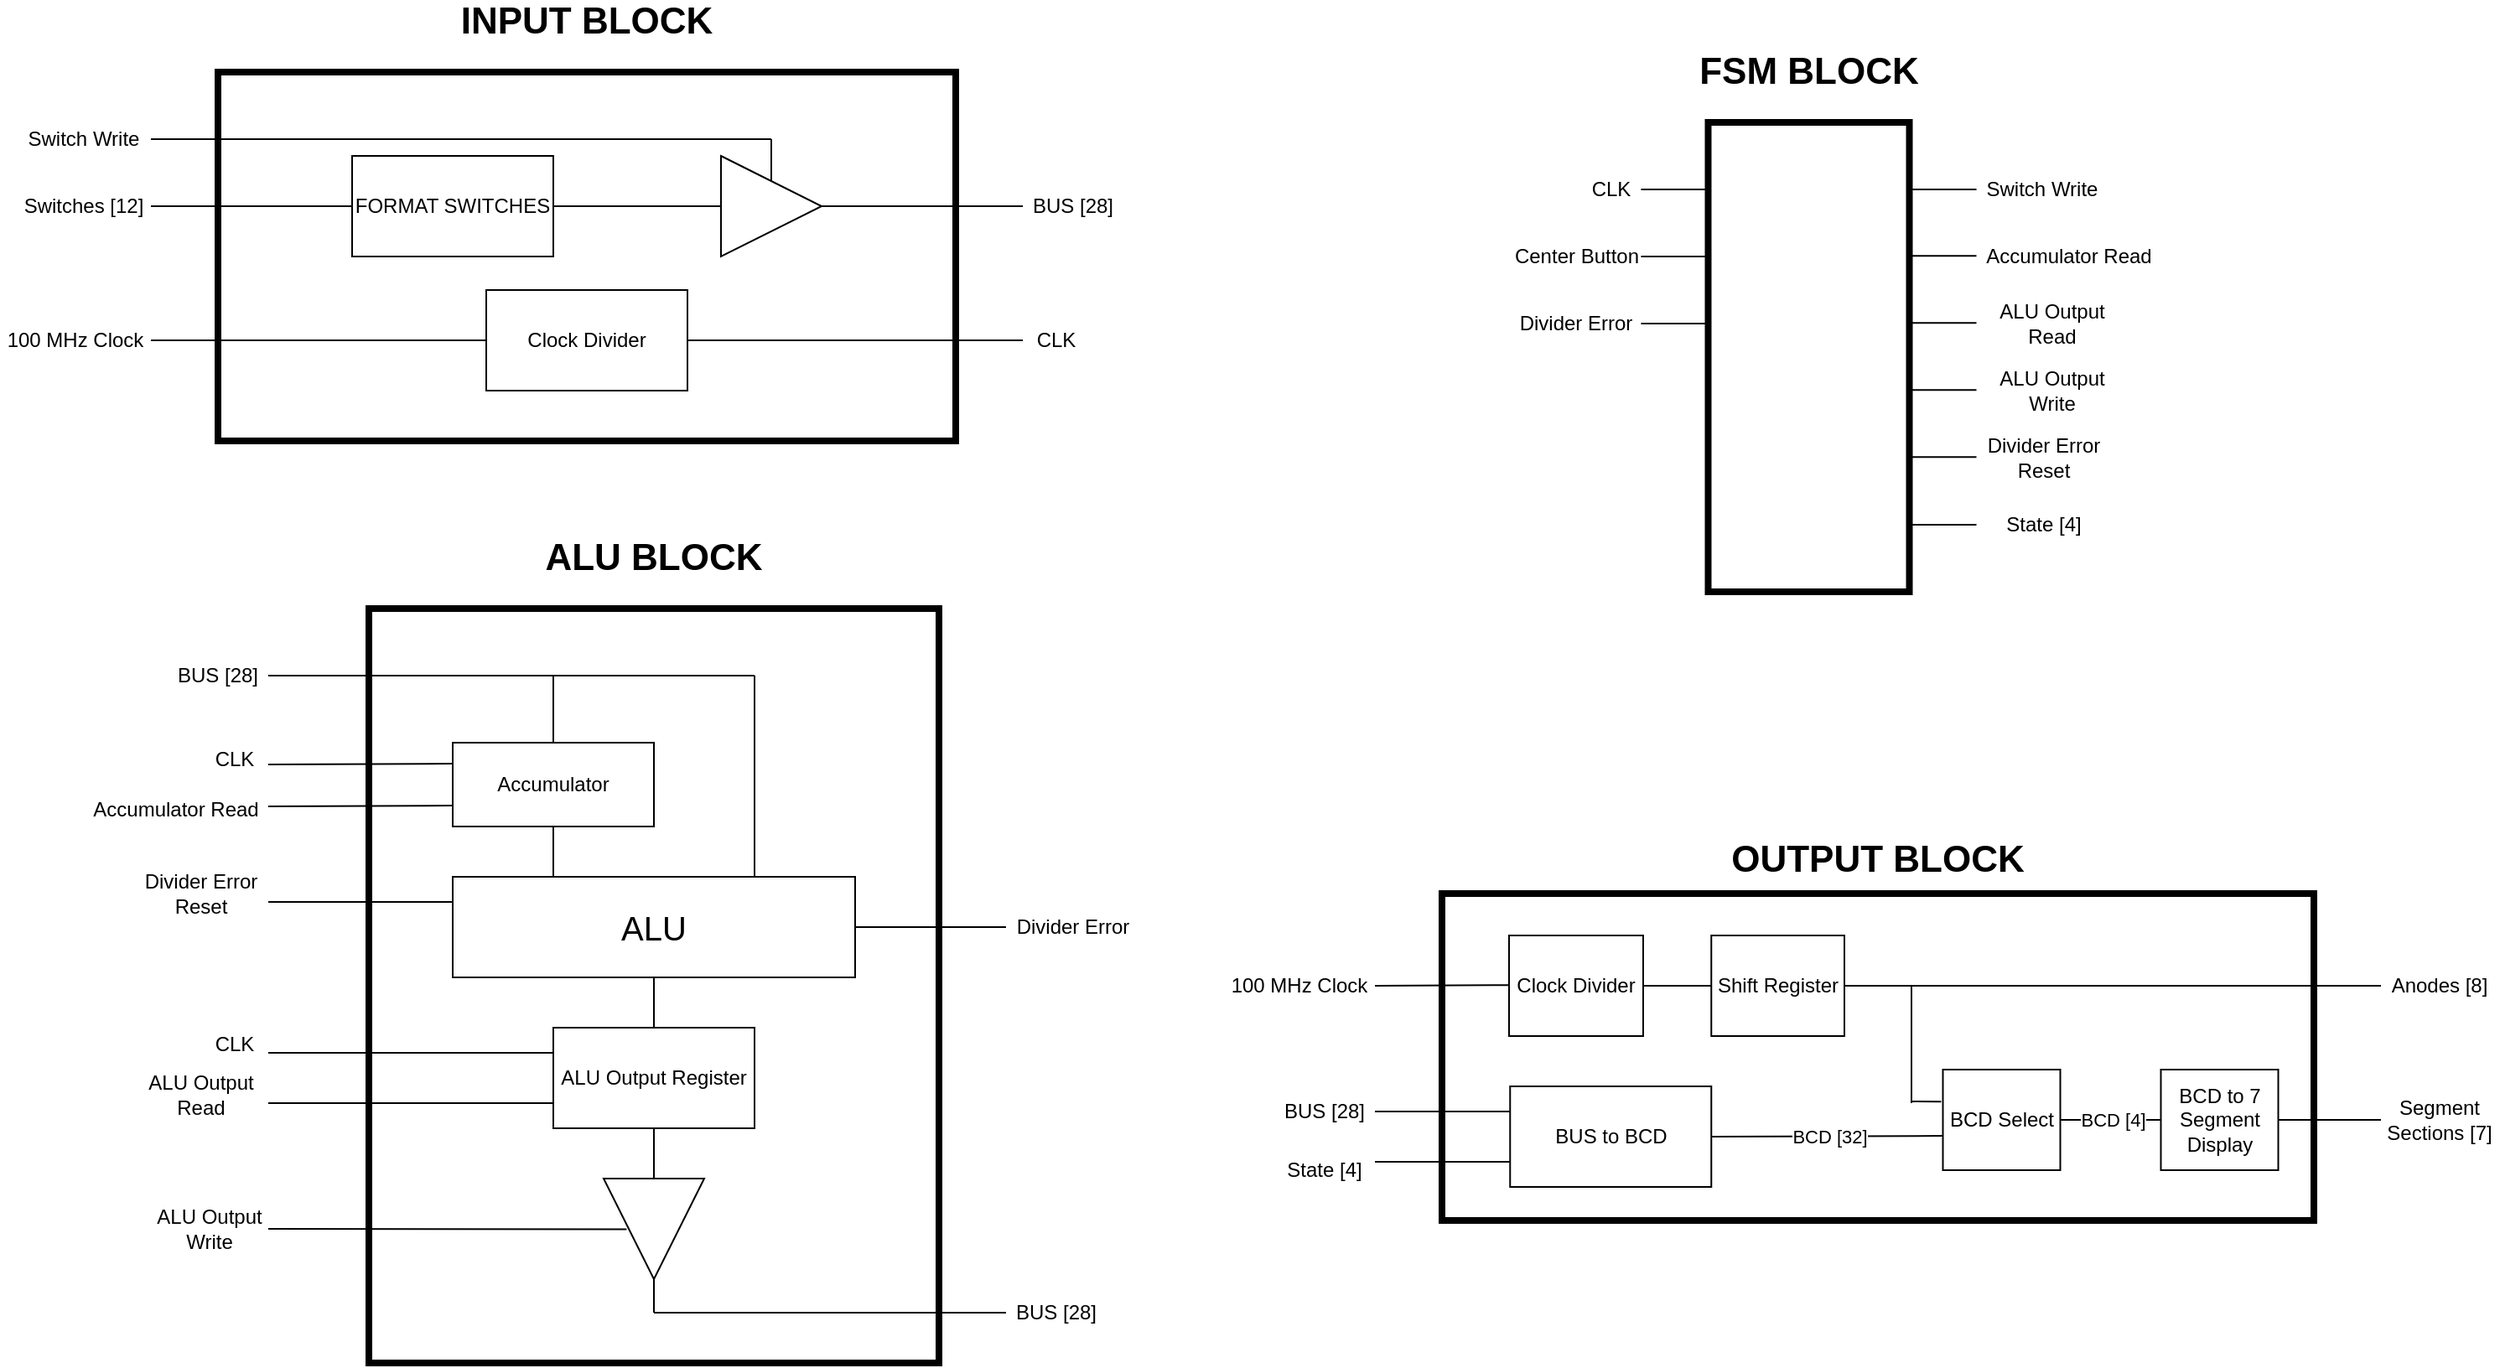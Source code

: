 <mxfile version="13.6.2" type="device"><diagram id="7q8skO-HIt1Yjg-2xLlX" name="Page-1"><mxGraphModel dx="2178" dy="1700" grid="1" gridSize="10" guides="1" tooltips="1" connect="1" arrows="1" fold="1" page="1" pageScale="1" pageWidth="1600" pageHeight="900" math="0" shadow="0"><root><mxCell id="0"/><mxCell id="1" parent="0"/><mxCell id="iZNJQYCqSHBGJnVPJUZB-8" value="" style="rounded=0;whiteSpace=wrap;html=1;glass=0;sketch=0;fillColor=none;connectable=0;allowArrows=0;strokeWidth=4;" vertex="1" parent="1"><mxGeometry x="170" y="80" width="440" height="220" as="geometry"/></mxCell><mxCell id="iZNJQYCqSHBGJnVPJUZB-2" value="&lt;b&gt;&lt;font style=&quot;font-size: 22px&quot;&gt;INPUT BLOCK&lt;/font&gt;&lt;/b&gt;" style="text;html=1;strokeColor=none;fillColor=none;align=center;verticalAlign=middle;whiteSpace=wrap;rounded=0;" vertex="1" parent="1"><mxGeometry x="306.25" y="40" width="167.5" height="20" as="geometry"/></mxCell><mxCell id="iZNJQYCqSHBGJnVPJUZB-3" value="" style="verticalLabelPosition=bottom;shadow=0;dashed=0;align=center;html=1;verticalAlign=top;shape=mxgraph.electrical.logic_gates.buffer2;" vertex="1" parent="1"><mxGeometry x="450" y="130" width="100" height="60" as="geometry"/></mxCell><mxCell id="iZNJQYCqSHBGJnVPJUZB-11" value="" style="endArrow=none;html=1;entryX=0.5;entryY=0.242;entryDx=0;entryDy=0;entryPerimeter=0;" edge="1" parent="1" target="iZNJQYCqSHBGJnVPJUZB-3"><mxGeometry width="50" height="50" relative="1" as="geometry"><mxPoint x="500" y="120" as="sourcePoint"/><mxPoint x="390" y="180" as="targetPoint"/></mxGeometry></mxCell><mxCell id="iZNJQYCqSHBGJnVPJUZB-12" value="" style="endArrow=none;html=1;" edge="1" parent="1"><mxGeometry width="50" height="50" relative="1" as="geometry"><mxPoint x="130" y="120" as="sourcePoint"/><mxPoint x="500" y="120" as="targetPoint"/></mxGeometry></mxCell><mxCell id="iZNJQYCqSHBGJnVPJUZB-14" value="FORMAT SWITCHES" style="rounded=0;whiteSpace=wrap;html=1;glass=0;sketch=0;fillColor=none;" vertex="1" parent="1"><mxGeometry x="250" y="130" width="120" height="60" as="geometry"/></mxCell><mxCell id="iZNJQYCqSHBGJnVPJUZB-15" value="" style="endArrow=none;html=1;entryX=0;entryY=0.5;entryDx=0;entryDy=0;exitX=1;exitY=0.5;exitDx=0;exitDy=0;" edge="1" parent="1" source="iZNJQYCqSHBGJnVPJUZB-14" target="iZNJQYCqSHBGJnVPJUZB-3"><mxGeometry width="50" height="50" relative="1" as="geometry"><mxPoint x="420" y="300" as="sourcePoint"/><mxPoint x="470" y="250" as="targetPoint"/></mxGeometry></mxCell><mxCell id="iZNJQYCqSHBGJnVPJUZB-16" value="" style="endArrow=none;html=1;entryX=0;entryY=0.5;entryDx=0;entryDy=0;" edge="1" parent="1" target="iZNJQYCqSHBGJnVPJUZB-14"><mxGeometry width="50" height="50" relative="1" as="geometry"><mxPoint x="130" y="160" as="sourcePoint"/><mxPoint x="470" y="250" as="targetPoint"/></mxGeometry></mxCell><mxCell id="iZNJQYCqSHBGJnVPJUZB-17" value="" style="endArrow=none;html=1;entryX=1;entryY=0.5;entryDx=0;entryDy=0;" edge="1" parent="1" target="iZNJQYCqSHBGJnVPJUZB-3"><mxGeometry width="50" height="50" relative="1" as="geometry"><mxPoint x="650" y="160" as="sourcePoint"/><mxPoint x="470" y="250" as="targetPoint"/></mxGeometry></mxCell><mxCell id="iZNJQYCqSHBGJnVPJUZB-18" value="Clock Divider" style="rounded=0;whiteSpace=wrap;html=1;glass=0;sketch=0;fillColor=none;" vertex="1" parent="1"><mxGeometry x="330" y="210" width="120" height="60" as="geometry"/></mxCell><mxCell id="iZNJQYCqSHBGJnVPJUZB-19" value="" style="endArrow=none;html=1;exitX=1;exitY=0.5;exitDx=0;exitDy=0;" edge="1" parent="1" source="iZNJQYCqSHBGJnVPJUZB-18"><mxGeometry width="50" height="50" relative="1" as="geometry"><mxPoint x="420" y="300" as="sourcePoint"/><mxPoint x="650" y="240" as="targetPoint"/></mxGeometry></mxCell><mxCell id="iZNJQYCqSHBGJnVPJUZB-20" value="" style="endArrow=none;html=1;entryX=0;entryY=0.5;entryDx=0;entryDy=0;" edge="1" parent="1" target="iZNJQYCqSHBGJnVPJUZB-18"><mxGeometry width="50" height="50" relative="1" as="geometry"><mxPoint x="130" y="240" as="sourcePoint"/><mxPoint x="470" y="250" as="targetPoint"/></mxGeometry></mxCell><mxCell id="iZNJQYCqSHBGJnVPJUZB-21" value="Switch Write" style="text;html=1;strokeColor=none;fillColor=none;align=center;verticalAlign=middle;whiteSpace=wrap;rounded=0;glass=0;sketch=0;" vertex="1" parent="1"><mxGeometry x="45" y="110" width="90" height="20" as="geometry"/></mxCell><mxCell id="iZNJQYCqSHBGJnVPJUZB-22" value="Switches [12]" style="text;html=1;strokeColor=none;fillColor=none;align=center;verticalAlign=middle;whiteSpace=wrap;rounded=0;glass=0;sketch=0;" vertex="1" parent="1"><mxGeometry x="40" y="150" width="100" height="20" as="geometry"/></mxCell><mxCell id="iZNJQYCqSHBGJnVPJUZB-23" value="100 MHz Clock" style="text;html=1;strokeColor=none;fillColor=none;align=center;verticalAlign=middle;whiteSpace=wrap;rounded=0;glass=0;sketch=0;" vertex="1" parent="1"><mxGeometry x="40" y="230" width="90" height="20" as="geometry"/></mxCell><mxCell id="iZNJQYCqSHBGJnVPJUZB-24" value="BUS [28]" style="text;html=1;strokeColor=none;fillColor=none;align=center;verticalAlign=middle;whiteSpace=wrap;rounded=0;glass=0;sketch=0;" vertex="1" parent="1"><mxGeometry x="650" y="150" width="60" height="20" as="geometry"/></mxCell><mxCell id="iZNJQYCqSHBGJnVPJUZB-25" value="CLK" style="text;html=1;strokeColor=none;fillColor=none;align=center;verticalAlign=middle;whiteSpace=wrap;rounded=0;glass=0;sketch=0;" vertex="1" parent="1"><mxGeometry x="650" y="230" width="40" height="20" as="geometry"/></mxCell><mxCell id="iZNJQYCqSHBGJnVPJUZB-26" value="" style="rounded=0;whiteSpace=wrap;html=1;glass=0;sketch=0;strokeWidth=4;fillColor=none;connectable=0;allowArrows=0;" vertex="1" parent="1"><mxGeometry x="260" y="400" width="340" height="450" as="geometry"/></mxCell><mxCell id="iZNJQYCqSHBGJnVPJUZB-27" value="&lt;b&gt;&lt;font style=&quot;font-size: 22px&quot;&gt;ALU BLOCK&lt;/font&gt;&lt;/b&gt;" style="text;html=1;strokeColor=none;fillColor=none;align=center;verticalAlign=middle;whiteSpace=wrap;rounded=0;" vertex="1" parent="1"><mxGeometry x="346.25" y="360" width="167.5" height="20" as="geometry"/></mxCell><mxCell id="iZNJQYCqSHBGJnVPJUZB-29" value="Accumulator" style="rounded=0;whiteSpace=wrap;html=1;glass=0;sketch=0;strokeWidth=1;fillColor=none;" vertex="1" parent="1"><mxGeometry x="310" y="480" width="120" height="50" as="geometry"/></mxCell><mxCell id="iZNJQYCqSHBGJnVPJUZB-34" value="ALU Output Register" style="rounded=0;whiteSpace=wrap;html=1;glass=0;sketch=0;strokeWidth=1;fillColor=none;" vertex="1" parent="1"><mxGeometry x="370" y="650" width="120" height="60" as="geometry"/></mxCell><mxCell id="iZNJQYCqSHBGJnVPJUZB-35" value="" style="verticalLabelPosition=bottom;shadow=0;dashed=0;align=center;html=1;verticalAlign=top;shape=mxgraph.electrical.logic_gates.buffer2;rounded=0;glass=0;sketch=0;strokeWidth=1;fillColor=none;rotation=90;" vertex="1" parent="1"><mxGeometry x="380" y="740" width="100" height="60" as="geometry"/></mxCell><mxCell id="iZNJQYCqSHBGJnVPJUZB-38" value="" style="endArrow=none;html=1;" edge="1" parent="1"><mxGeometry width="50" height="50" relative="1" as="geometry"><mxPoint x="200" y="440" as="sourcePoint"/><mxPoint x="490" y="440" as="targetPoint"/></mxGeometry></mxCell><mxCell id="iZNJQYCqSHBGJnVPJUZB-40" value="" style="endArrow=none;html=1;exitX=0.5;exitY=0;exitDx=0;exitDy=0;" edge="1" parent="1" source="iZNJQYCqSHBGJnVPJUZB-29"><mxGeometry width="50" height="50" relative="1" as="geometry"><mxPoint x="280" y="630" as="sourcePoint"/><mxPoint x="370" y="440" as="targetPoint"/></mxGeometry></mxCell><mxCell id="iZNJQYCqSHBGJnVPJUZB-41" value="&lt;span style=&quot;font-size: 20px&quot;&gt;ALU&lt;/span&gt;" style="rounded=0;whiteSpace=wrap;html=1;glass=0;sketch=0;strokeWidth=1;fillColor=none;" vertex="1" parent="1"><mxGeometry x="310" y="560" width="240" height="60" as="geometry"/></mxCell><mxCell id="iZNJQYCqSHBGJnVPJUZB-42" value="" style="endArrow=none;html=1;exitX=0.75;exitY=0;exitDx=0;exitDy=0;" edge="1" parent="1" source="iZNJQYCqSHBGJnVPJUZB-41"><mxGeometry width="50" height="50" relative="1" as="geometry"><mxPoint x="460" y="500" as="sourcePoint"/><mxPoint x="490" y="440" as="targetPoint"/></mxGeometry></mxCell><mxCell id="iZNJQYCqSHBGJnVPJUZB-44" value="BUS [28]" style="text;html=1;strokeColor=none;fillColor=none;align=center;verticalAlign=middle;whiteSpace=wrap;rounded=0;glass=0;sketch=0;" vertex="1" parent="1"><mxGeometry x="140" y="430" width="60" height="20" as="geometry"/></mxCell><mxCell id="iZNJQYCqSHBGJnVPJUZB-45" value="" style="endArrow=none;html=1;entryX=0;entryY=0.25;entryDx=0;entryDy=0;" edge="1" parent="1" target="iZNJQYCqSHBGJnVPJUZB-29"><mxGeometry width="50" height="50" relative="1" as="geometry"><mxPoint x="200" y="493" as="sourcePoint"/><mxPoint x="430" y="580" as="targetPoint"/></mxGeometry></mxCell><mxCell id="iZNJQYCqSHBGJnVPJUZB-46" value="CLK" style="text;html=1;strokeColor=none;fillColor=none;align=center;verticalAlign=middle;whiteSpace=wrap;rounded=0;glass=0;sketch=0;" vertex="1" parent="1"><mxGeometry x="160" y="480" width="40" height="20" as="geometry"/></mxCell><mxCell id="iZNJQYCqSHBGJnVPJUZB-47" value="" style="endArrow=none;html=1;entryX=0;entryY=0.75;entryDx=0;entryDy=0;" edge="1" parent="1" target="iZNJQYCqSHBGJnVPJUZB-29"><mxGeometry width="50" height="50" relative="1" as="geometry"><mxPoint x="200" y="518" as="sourcePoint"/><mxPoint x="310" y="590" as="targetPoint"/></mxGeometry></mxCell><mxCell id="iZNJQYCqSHBGJnVPJUZB-48" value="Accumulator Read" style="text;html=1;strokeColor=none;fillColor=none;align=center;verticalAlign=middle;whiteSpace=wrap;rounded=0;glass=0;sketch=0;" vertex="1" parent="1"><mxGeometry x="90" y="510" width="110" height="20" as="geometry"/></mxCell><mxCell id="iZNJQYCqSHBGJnVPJUZB-49" value="" style="endArrow=none;html=1;entryX=0.5;entryY=1;entryDx=0;entryDy=0;exitX=0.25;exitY=0;exitDx=0;exitDy=0;" edge="1" parent="1" source="iZNJQYCqSHBGJnVPJUZB-41" target="iZNJQYCqSHBGJnVPJUZB-29"><mxGeometry width="50" height="50" relative="1" as="geometry"><mxPoint x="420" y="610" as="sourcePoint"/><mxPoint x="470" y="560" as="targetPoint"/></mxGeometry></mxCell><mxCell id="iZNJQYCqSHBGJnVPJUZB-50" value="" style="endArrow=none;html=1;entryX=0;entryY=0.25;entryDx=0;entryDy=0;" edge="1" parent="1" target="iZNJQYCqSHBGJnVPJUZB-41"><mxGeometry width="50" height="50" relative="1" as="geometry"><mxPoint x="200" y="575" as="sourcePoint"/><mxPoint x="470" y="630" as="targetPoint"/></mxGeometry></mxCell><mxCell id="iZNJQYCqSHBGJnVPJUZB-51" value="Divider Error Reset" style="text;html=1;strokeColor=none;fillColor=none;align=center;verticalAlign=middle;whiteSpace=wrap;rounded=0;glass=0;sketch=0;" vertex="1" parent="1"><mxGeometry x="110" y="560" width="100" height="20" as="geometry"/></mxCell><mxCell id="iZNJQYCqSHBGJnVPJUZB-52" value="" style="endArrow=none;html=1;entryX=0.5;entryY=1;entryDx=0;entryDy=0;exitX=0.5;exitY=0;exitDx=0;exitDy=0;" edge="1" parent="1" source="iZNJQYCqSHBGJnVPJUZB-34" target="iZNJQYCqSHBGJnVPJUZB-41"><mxGeometry width="50" height="50" relative="1" as="geometry"><mxPoint x="400" y="630" as="sourcePoint"/><mxPoint x="450" y="580" as="targetPoint"/></mxGeometry></mxCell><mxCell id="iZNJQYCqSHBGJnVPJUZB-53" value="" style="endArrow=none;html=1;entryX=0.5;entryY=1;entryDx=0;entryDy=0;" edge="1" parent="1" target="iZNJQYCqSHBGJnVPJUZB-34"><mxGeometry width="50" height="50" relative="1" as="geometry"><mxPoint x="430" y="720" as="sourcePoint"/><mxPoint x="470" y="620" as="targetPoint"/></mxGeometry></mxCell><mxCell id="iZNJQYCqSHBGJnVPJUZB-57" value="" style="endArrow=none;html=1;exitX=0;exitY=0.25;exitDx=0;exitDy=0;" edge="1" parent="1" source="iZNJQYCqSHBGJnVPJUZB-34"><mxGeometry width="50" height="50" relative="1" as="geometry"><mxPoint x="430" y="690" as="sourcePoint"/><mxPoint x="200" y="665" as="targetPoint"/></mxGeometry></mxCell><mxCell id="iZNJQYCqSHBGJnVPJUZB-58" value="CLK" style="text;html=1;strokeColor=none;fillColor=none;align=center;verticalAlign=middle;whiteSpace=wrap;rounded=0;glass=0;sketch=0;" vertex="1" parent="1"><mxGeometry x="160" y="650" width="40" height="20" as="geometry"/></mxCell><mxCell id="iZNJQYCqSHBGJnVPJUZB-59" value="" style="endArrow=none;html=1;entryX=0;entryY=0.75;entryDx=0;entryDy=0;" edge="1" parent="1" target="iZNJQYCqSHBGJnVPJUZB-34"><mxGeometry width="50" height="50" relative="1" as="geometry"><mxPoint x="200" y="695" as="sourcePoint"/><mxPoint x="500" y="660" as="targetPoint"/></mxGeometry></mxCell><mxCell id="iZNJQYCqSHBGJnVPJUZB-60" value="ALU Output &lt;br&gt;Write" style="text;html=1;strokeColor=none;fillColor=none;align=center;verticalAlign=middle;whiteSpace=wrap;rounded=0;glass=0;sketch=0;" vertex="1" parent="1"><mxGeometry x="110" y="760" width="110" height="20" as="geometry"/></mxCell><mxCell id="iZNJQYCqSHBGJnVPJUZB-61" value="ALU Output &lt;br&gt;Read" style="text;html=1;strokeColor=none;fillColor=none;align=center;verticalAlign=middle;whiteSpace=wrap;rounded=0;glass=0;sketch=0;" vertex="1" parent="1"><mxGeometry x="105" y="680" width="110" height="20" as="geometry"/></mxCell><mxCell id="iZNJQYCqSHBGJnVPJUZB-62" value="" style="endArrow=none;html=1;entryX=0.503;entryY=0.772;entryDx=0;entryDy=0;entryPerimeter=0;" edge="1" parent="1" target="iZNJQYCqSHBGJnVPJUZB-35"><mxGeometry width="50" height="50" relative="1" as="geometry"><mxPoint x="200" y="770" as="sourcePoint"/><mxPoint x="500" y="740" as="targetPoint"/></mxGeometry></mxCell><mxCell id="iZNJQYCqSHBGJnVPJUZB-63" value="" style="endArrow=none;html=1;exitX=1;exitY=0.5;exitDx=0;exitDy=0;" edge="1" parent="1" source="iZNJQYCqSHBGJnVPJUZB-35"><mxGeometry width="50" height="50" relative="1" as="geometry"><mxPoint x="600" y="700" as="sourcePoint"/><mxPoint x="640" y="820" as="targetPoint"/></mxGeometry></mxCell><mxCell id="iZNJQYCqSHBGJnVPJUZB-64" value="BUS [28]" style="text;html=1;strokeColor=none;fillColor=none;align=center;verticalAlign=middle;whiteSpace=wrap;rounded=0;glass=0;sketch=0;" vertex="1" parent="1"><mxGeometry x="640" y="810" width="60" height="20" as="geometry"/></mxCell><mxCell id="iZNJQYCqSHBGJnVPJUZB-65" value="" style="endArrow=none;html=1;exitX=1;exitY=0.5;exitDx=0;exitDy=0;" edge="1" parent="1" source="iZNJQYCqSHBGJnVPJUZB-41"><mxGeometry width="50" height="50" relative="1" as="geometry"><mxPoint x="600" y="700" as="sourcePoint"/><mxPoint x="640" y="590" as="targetPoint"/></mxGeometry></mxCell><mxCell id="iZNJQYCqSHBGJnVPJUZB-66" value="Divider Error" style="text;html=1;strokeColor=none;fillColor=none;align=center;verticalAlign=middle;whiteSpace=wrap;rounded=0;glass=0;sketch=0;" vertex="1" parent="1"><mxGeometry x="630" y="580" width="100" height="20" as="geometry"/></mxCell><mxCell id="iZNJQYCqSHBGJnVPJUZB-91" value="" style="rounded=0;whiteSpace=wrap;html=1;glass=0;sketch=0;fillColor=none;connectable=0;allowArrows=0;strokeWidth=4;" vertex="1" parent="1"><mxGeometry x="900" y="570" width="520" height="195" as="geometry"/></mxCell><mxCell id="iZNJQYCqSHBGJnVPJUZB-92" value="&lt;b&gt;&lt;font style=&quot;font-size: 22px&quot;&gt;OUTPUT BLOCK&lt;/font&gt;&lt;/b&gt;" style="text;html=1;strokeColor=none;fillColor=none;align=center;verticalAlign=middle;whiteSpace=wrap;rounded=0;" vertex="1" parent="1"><mxGeometry x="1058.13" y="540" width="203.75" height="20" as="geometry"/></mxCell><mxCell id="iZNJQYCqSHBGJnVPJUZB-94" value="Clock Divider" style="rounded=0;whiteSpace=wrap;html=1;glass=0;sketch=0;strokeWidth=1;fillColor=none;" vertex="1" parent="1"><mxGeometry x="940" y="595" width="80" height="60" as="geometry"/></mxCell><mxCell id="iZNJQYCqSHBGJnVPJUZB-95" value="Shift Register" style="rounded=0;whiteSpace=wrap;html=1;glass=0;sketch=0;strokeWidth=1;fillColor=none;" vertex="1" parent="1"><mxGeometry x="1060.63" y="595" width="79.37" height="60" as="geometry"/></mxCell><mxCell id="iZNJQYCqSHBGJnVPJUZB-96" value="BCD Select" style="rounded=0;whiteSpace=wrap;html=1;glass=0;sketch=0;strokeWidth=1;fillColor=none;" vertex="1" parent="1"><mxGeometry x="1198.75" y="675" width="70" height="60" as="geometry"/></mxCell><mxCell id="iZNJQYCqSHBGJnVPJUZB-97" value="BCD to 7 Segment Display" style="rounded=0;whiteSpace=wrap;html=1;glass=0;sketch=0;strokeWidth=1;fillColor=none;" vertex="1" parent="1"><mxGeometry x="1328.75" y="675" width="70" height="60" as="geometry"/></mxCell><mxCell id="iZNJQYCqSHBGJnVPJUZB-98" value="BUS to BCD" style="rounded=0;whiteSpace=wrap;html=1;glass=0;sketch=0;strokeWidth=1;fillColor=none;" vertex="1" parent="1"><mxGeometry x="940.63" y="685" width="120" height="60" as="geometry"/></mxCell><mxCell id="iZNJQYCqSHBGJnVPJUZB-139" value="" style="rounded=0;whiteSpace=wrap;html=1;glass=0;sketch=0;fillColor=none;connectable=0;allowArrows=0;strokeWidth=4;" vertex="1" parent="1"><mxGeometry x="1058.75" y="110" width="120" height="280" as="geometry"/></mxCell><mxCell id="iZNJQYCqSHBGJnVPJUZB-140" value="&lt;b&gt;&lt;font style=&quot;font-size: 22px&quot;&gt;FSM BLOCK&lt;/font&gt;&lt;/b&gt;" style="text;html=1;strokeColor=none;fillColor=none;align=center;verticalAlign=middle;whiteSpace=wrap;rounded=0;" vertex="1" parent="1"><mxGeometry x="1035" y="70" width="167.5" height="20" as="geometry"/></mxCell><mxCell id="iZNJQYCqSHBGJnVPJUZB-141" value="" style="endArrow=none;html=1;" edge="1" parent="1"><mxGeometry width="50" height="50" relative="1" as="geometry"><mxPoint x="1018.75" y="150" as="sourcePoint"/><mxPoint x="1058.75" y="150" as="targetPoint"/></mxGeometry></mxCell><mxCell id="iZNJQYCqSHBGJnVPJUZB-142" value="CLK" style="text;html=1;strokeColor=none;fillColor=none;align=center;verticalAlign=middle;whiteSpace=wrap;rounded=0;glass=0;sketch=0;" vertex="1" parent="1"><mxGeometry x="981.25" y="140" width="40" height="20" as="geometry"/></mxCell><mxCell id="iZNJQYCqSHBGJnVPJUZB-143" value="" style="endArrow=none;html=1;" edge="1" parent="1"><mxGeometry width="50" height="50" relative="1" as="geometry"><mxPoint x="1018.75" y="190" as="sourcePoint"/><mxPoint x="1058.75" y="190" as="targetPoint"/></mxGeometry></mxCell><mxCell id="iZNJQYCqSHBGJnVPJUZB-144" value="Center Button" style="text;html=1;strokeColor=none;fillColor=none;align=center;verticalAlign=middle;whiteSpace=wrap;rounded=0;glass=0;sketch=0;" vertex="1" parent="1"><mxGeometry x="938.75" y="180" width="82.5" height="20" as="geometry"/></mxCell><mxCell id="iZNJQYCqSHBGJnVPJUZB-145" value="" style="endArrow=none;html=1;" edge="1" parent="1"><mxGeometry width="50" height="50" relative="1" as="geometry"><mxPoint x="1018.75" y="230" as="sourcePoint"/><mxPoint x="1058.75" y="230" as="targetPoint"/></mxGeometry></mxCell><mxCell id="iZNJQYCqSHBGJnVPJUZB-146" value="Divider Error" style="text;html=1;strokeColor=none;fillColor=none;align=center;verticalAlign=middle;whiteSpace=wrap;rounded=0;glass=0;sketch=0;" vertex="1" parent="1"><mxGeometry x="930" y="220" width="100" height="20" as="geometry"/></mxCell><mxCell id="iZNJQYCqSHBGJnVPJUZB-147" value="Switch Write" style="text;html=1;strokeColor=none;fillColor=none;align=center;verticalAlign=middle;whiteSpace=wrap;rounded=0;glass=0;sketch=0;" vertex="1" parent="1"><mxGeometry x="1212.5" y="140" width="90" height="20" as="geometry"/></mxCell><mxCell id="iZNJQYCqSHBGJnVPJUZB-148" value="Accumulator Read" style="text;html=1;strokeColor=none;fillColor=none;align=center;verticalAlign=middle;whiteSpace=wrap;rounded=0;glass=0;sketch=0;" vertex="1" parent="1"><mxGeometry x="1218.75" y="180" width="110" height="20" as="geometry"/></mxCell><mxCell id="iZNJQYCqSHBGJnVPJUZB-149" value="ALU Output &lt;br&gt;Read" style="text;html=1;strokeColor=none;fillColor=none;align=center;verticalAlign=middle;whiteSpace=wrap;rounded=0;glass=0;sketch=0;" vertex="1" parent="1"><mxGeometry x="1208.75" y="220" width="110" height="20" as="geometry"/></mxCell><mxCell id="iZNJQYCqSHBGJnVPJUZB-150" value="ALU Output &lt;br&gt;Write" style="text;html=1;strokeColor=none;fillColor=none;align=center;verticalAlign=middle;whiteSpace=wrap;rounded=0;glass=0;sketch=0;" vertex="1" parent="1"><mxGeometry x="1208.75" y="260" width="110" height="20" as="geometry"/></mxCell><mxCell id="iZNJQYCqSHBGJnVPJUZB-151" value="Divider Error Reset" style="text;html=1;strokeColor=none;fillColor=none;align=center;verticalAlign=middle;whiteSpace=wrap;rounded=0;glass=0;sketch=0;" vertex="1" parent="1"><mxGeometry x="1208.75" y="300" width="100" height="20" as="geometry"/></mxCell><mxCell id="iZNJQYCqSHBGJnVPJUZB-152" value="" style="endArrow=none;html=1;" edge="1" parent="1"><mxGeometry width="50" height="50" relative="1" as="geometry"><mxPoint x="1178.75" y="150" as="sourcePoint"/><mxPoint x="1218.75" y="150" as="targetPoint"/></mxGeometry></mxCell><mxCell id="iZNJQYCqSHBGJnVPJUZB-153" value="" style="endArrow=none;html=1;" edge="1" parent="1"><mxGeometry width="50" height="50" relative="1" as="geometry"><mxPoint x="1178.75" y="189.66" as="sourcePoint"/><mxPoint x="1218.75" y="189.66" as="targetPoint"/></mxGeometry></mxCell><mxCell id="iZNJQYCqSHBGJnVPJUZB-154" value="" style="endArrow=none;html=1;" edge="1" parent="1"><mxGeometry width="50" height="50" relative="1" as="geometry"><mxPoint x="1178.75" y="229.66" as="sourcePoint"/><mxPoint x="1218.75" y="229.66" as="targetPoint"/></mxGeometry></mxCell><mxCell id="iZNJQYCqSHBGJnVPJUZB-155" value="" style="endArrow=none;html=1;" edge="1" parent="1"><mxGeometry width="50" height="50" relative="1" as="geometry"><mxPoint x="1178.75" y="269.66" as="sourcePoint"/><mxPoint x="1218.75" y="269.66" as="targetPoint"/></mxGeometry></mxCell><mxCell id="iZNJQYCqSHBGJnVPJUZB-156" value="" style="endArrow=none;html=1;" edge="1" parent="1"><mxGeometry width="50" height="50" relative="1" as="geometry"><mxPoint x="1178.75" y="309.66" as="sourcePoint"/><mxPoint x="1218.75" y="309.66" as="targetPoint"/></mxGeometry></mxCell><mxCell id="iZNJQYCqSHBGJnVPJUZB-157" value="" style="endArrow=none;html=1;" edge="1" parent="1"><mxGeometry width="50" height="50" relative="1" as="geometry"><mxPoint x="1178.75" y="350" as="sourcePoint"/><mxPoint x="1218.75" y="350" as="targetPoint"/></mxGeometry></mxCell><mxCell id="iZNJQYCqSHBGJnVPJUZB-158" value="State [4]" style="text;html=1;strokeColor=none;fillColor=none;align=center;verticalAlign=middle;whiteSpace=wrap;rounded=0;glass=0;sketch=0;" vertex="1" parent="1"><mxGeometry x="1218.75" y="340" width="80" height="20" as="geometry"/></mxCell><mxCell id="iZNJQYCqSHBGJnVPJUZB-159" value="" style="endArrow=none;html=1;" edge="1" parent="1"><mxGeometry width="50" height="50" relative="1" as="geometry"><mxPoint x="940" y="624.58" as="sourcePoint"/><mxPoint x="860" y="625" as="targetPoint"/></mxGeometry></mxCell><mxCell id="iZNJQYCqSHBGJnVPJUZB-160" value="100 MHz Clock" style="text;html=1;strokeColor=none;fillColor=none;align=center;verticalAlign=middle;whiteSpace=wrap;rounded=0;glass=0;sketch=0;" vertex="1" parent="1"><mxGeometry x="770" y="615" width="90" height="20" as="geometry"/></mxCell><mxCell id="iZNJQYCqSHBGJnVPJUZB-161" value="" style="endArrow=none;html=1;entryX=1;entryY=0.5;entryDx=0;entryDy=0;exitX=0;exitY=0.5;exitDx=0;exitDy=0;" edge="1" parent="1" source="iZNJQYCqSHBGJnVPJUZB-95" target="iZNJQYCqSHBGJnVPJUZB-94"><mxGeometry width="50" height="50" relative="1" as="geometry"><mxPoint x="1040" y="665" as="sourcePoint"/><mxPoint x="1090" y="615" as="targetPoint"/></mxGeometry></mxCell><mxCell id="iZNJQYCqSHBGJnVPJUZB-162" value="BUS [28]" style="text;html=1;strokeColor=none;fillColor=none;align=center;verticalAlign=middle;whiteSpace=wrap;rounded=0;glass=0;sketch=0;" vertex="1" parent="1"><mxGeometry x="800" y="690" width="60" height="20" as="geometry"/></mxCell><mxCell id="iZNJQYCqSHBGJnVPJUZB-164" value="" style="endArrow=none;html=1;exitX=1;exitY=0.5;exitDx=0;exitDy=0;" edge="1" parent="1" source="iZNJQYCqSHBGJnVPJUZB-95"><mxGeometry width="50" height="50" relative="1" as="geometry"><mxPoint x="1190" y="635" as="sourcePoint"/><mxPoint x="1460" y="625" as="targetPoint"/></mxGeometry></mxCell><mxCell id="iZNJQYCqSHBGJnVPJUZB-165" value="Anodes [8]" style="text;html=1;strokeColor=none;fillColor=none;align=center;verticalAlign=middle;whiteSpace=wrap;rounded=0;glass=0;sketch=0;" vertex="1" parent="1"><mxGeometry x="1460" y="615" width="70" height="20" as="geometry"/></mxCell><mxCell id="iZNJQYCqSHBGJnVPJUZB-166" value="" style="endArrow=none;html=1;" edge="1" parent="1"><mxGeometry width="50" height="50" relative="1" as="geometry"><mxPoint x="1180" y="695" as="sourcePoint"/><mxPoint x="1180" y="625" as="targetPoint"/></mxGeometry></mxCell><mxCell id="iZNJQYCqSHBGJnVPJUZB-167" value="" style="endArrow=none;html=1;entryX=-0.015;entryY=0.319;entryDx=0;entryDy=0;entryPerimeter=0;" edge="1" parent="1" target="iZNJQYCqSHBGJnVPJUZB-96"><mxGeometry width="50" height="50" relative="1" as="geometry"><mxPoint x="1180" y="694" as="sourcePoint"/><mxPoint x="1230" y="685" as="targetPoint"/></mxGeometry></mxCell><mxCell id="iZNJQYCqSHBGJnVPJUZB-168" value="" style="endArrow=none;html=1;entryX=1;entryY=0.5;entryDx=0;entryDy=0;exitX=-0.003;exitY=0.659;exitDx=0;exitDy=0;exitPerimeter=0;" edge="1" parent="1" source="iZNJQYCqSHBGJnVPJUZB-96" target="iZNJQYCqSHBGJnVPJUZB-98"><mxGeometry width="50" height="50" relative="1" as="geometry"><mxPoint x="1220" y="735" as="sourcePoint"/><mxPoint x="1270" y="685" as="targetPoint"/></mxGeometry></mxCell><mxCell id="iZNJQYCqSHBGJnVPJUZB-170" value="BCD [32]" style="edgeLabel;html=1;align=center;verticalAlign=middle;resizable=0;points=[];" vertex="1" connectable="0" parent="iZNJQYCqSHBGJnVPJUZB-168"><mxGeometry x="-0.272" y="1" relative="1" as="geometry"><mxPoint x="-18.2" y="-0.71" as="offset"/></mxGeometry></mxCell><mxCell id="iZNJQYCqSHBGJnVPJUZB-171" value="" style="endArrow=none;html=1;exitX=1;exitY=0.5;exitDx=0;exitDy=0;entryX=0;entryY=0.5;entryDx=0;entryDy=0;" edge="1" parent="1" source="iZNJQYCqSHBGJnVPJUZB-96" target="iZNJQYCqSHBGJnVPJUZB-97"><mxGeometry width="50" height="50" relative="1" as="geometry"><mxPoint x="1320" y="655" as="sourcePoint"/><mxPoint x="1370" y="605" as="targetPoint"/></mxGeometry></mxCell><mxCell id="iZNJQYCqSHBGJnVPJUZB-172" value="BCD [4]" style="edgeLabel;html=1;align=center;verticalAlign=middle;resizable=0;points=[];" vertex="1" connectable="0" parent="iZNJQYCqSHBGJnVPJUZB-171"><mxGeometry x="0.413" y="-2" relative="1" as="geometry"><mxPoint x="-11.04" y="-2" as="offset"/></mxGeometry></mxCell><mxCell id="iZNJQYCqSHBGJnVPJUZB-173" value="" style="endArrow=none;html=1;exitX=1;exitY=0.5;exitDx=0;exitDy=0;" edge="1" parent="1" source="iZNJQYCqSHBGJnVPJUZB-97"><mxGeometry width="50" height="50" relative="1" as="geometry"><mxPoint x="1390" y="635" as="sourcePoint"/><mxPoint x="1460" y="705" as="targetPoint"/></mxGeometry></mxCell><mxCell id="iZNJQYCqSHBGJnVPJUZB-174" value="Segment Sections [7]" style="text;html=1;strokeColor=none;fillColor=none;align=center;verticalAlign=middle;whiteSpace=wrap;rounded=0;glass=0;sketch=0;" vertex="1" parent="1"><mxGeometry x="1460" y="695" width="70" height="20" as="geometry"/></mxCell><mxCell id="iZNJQYCqSHBGJnVPJUZB-175" value="State [4]" style="text;html=1;strokeColor=none;fillColor=none;align=center;verticalAlign=middle;whiteSpace=wrap;rounded=0;glass=0;sketch=0;" vertex="1" parent="1"><mxGeometry x="805" y="725" width="50" height="20" as="geometry"/></mxCell><mxCell id="iZNJQYCqSHBGJnVPJUZB-176" value="" style="endArrow=none;html=1;exitX=1;exitY=0.5;exitDx=0;exitDy=0;entryX=0;entryY=0.25;entryDx=0;entryDy=0;" edge="1" parent="1" source="iZNJQYCqSHBGJnVPJUZB-162" target="iZNJQYCqSHBGJnVPJUZB-98"><mxGeometry width="50" height="50" relative="1" as="geometry"><mxPoint x="840" y="680" as="sourcePoint"/><mxPoint x="890" y="630" as="targetPoint"/></mxGeometry></mxCell><mxCell id="iZNJQYCqSHBGJnVPJUZB-177" value="" style="endArrow=none;html=1;entryX=0;entryY=0.75;entryDx=0;entryDy=0;" edge="1" parent="1" target="iZNJQYCqSHBGJnVPJUZB-98"><mxGeometry width="50" height="50" relative="1" as="geometry"><mxPoint x="860" y="730" as="sourcePoint"/><mxPoint x="890" y="630" as="targetPoint"/></mxGeometry></mxCell></root></mxGraphModel></diagram></mxfile>